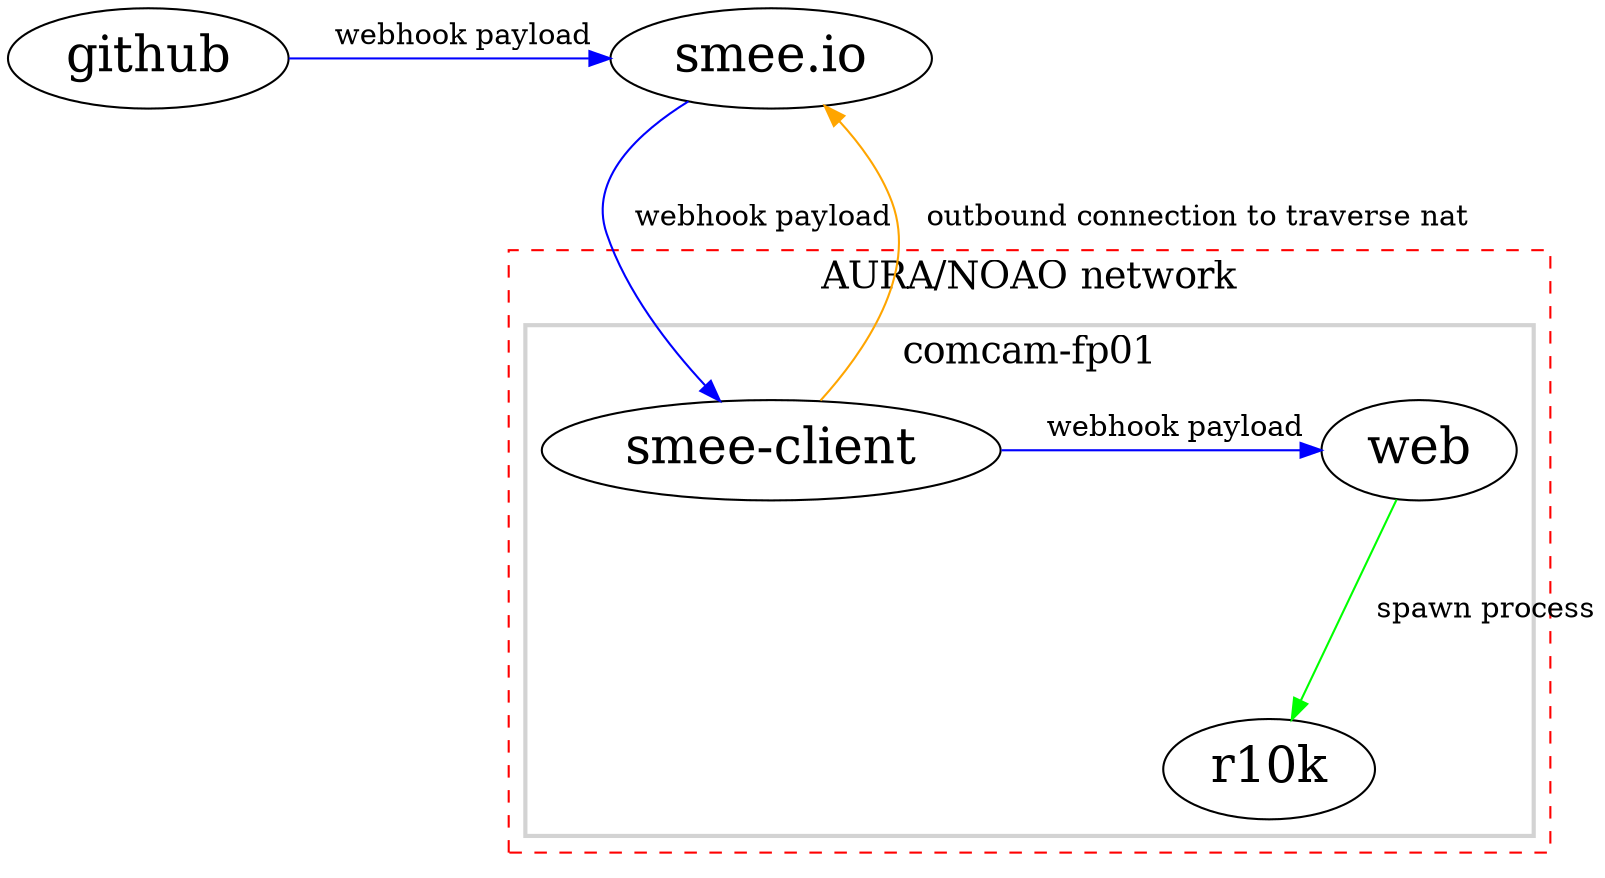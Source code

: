 digraph top {
//  dpi=100
  ranksep=1.25
  rankdir=TB
  overlap=false
  clusterrank=local

  {
    node [shape=ellipse fontsize=24 style=filled fillcolor=white]
    github [label="github"]
    smee [label="smee.io"]
    smeeclient [label="smee-client"]
    web [label="web"]
    r10k [label="r10k"]
  }

  subgraph cluster_0 {
    color=red
    fontsize=18
    style=dashed
    label="AURA/NOAO network"

    subgraph cluster_1 {
      color=lightgrey
      fontsize=18
      style=bold
      label="comcam-fp01"

      smeeclient
      web
      r10k
      {
        rank=same
        smeeclient
        web
      }
    }
  }

  {
    rank=same
    github
    smee
  }

  edge [color=blue]
  github -> smee [label="   webhook payload"]
  smeeclient -> web [label="   webhook payload"]
  smee -> smeeclient [label="   webhook payload"]

  edge [color=orange]
  smeeclient -> smee [label="   outbound connection to traverse nat"]

  edge [color=green]
  web -> r10k [label="   spawn process"]
}
